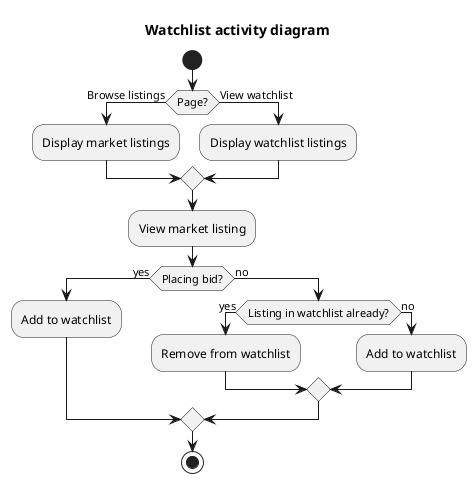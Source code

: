 @startuml
title Watchlist activity diagram

start
if (Page?) then (Browse listings)
 	:Display market listings;
else (View watchlist)
  	:Display watchlist listings;
endif

:View market listing;
if (Placing bid?) then (yes)
  	:Add to watchlist;
else (no)
  	if (Listing in watchlist already?) then (yes)
    	:Remove from watchlist;
 	else (no)
    	:Add to watchlist;
  	endif
endif
stop
@enduml